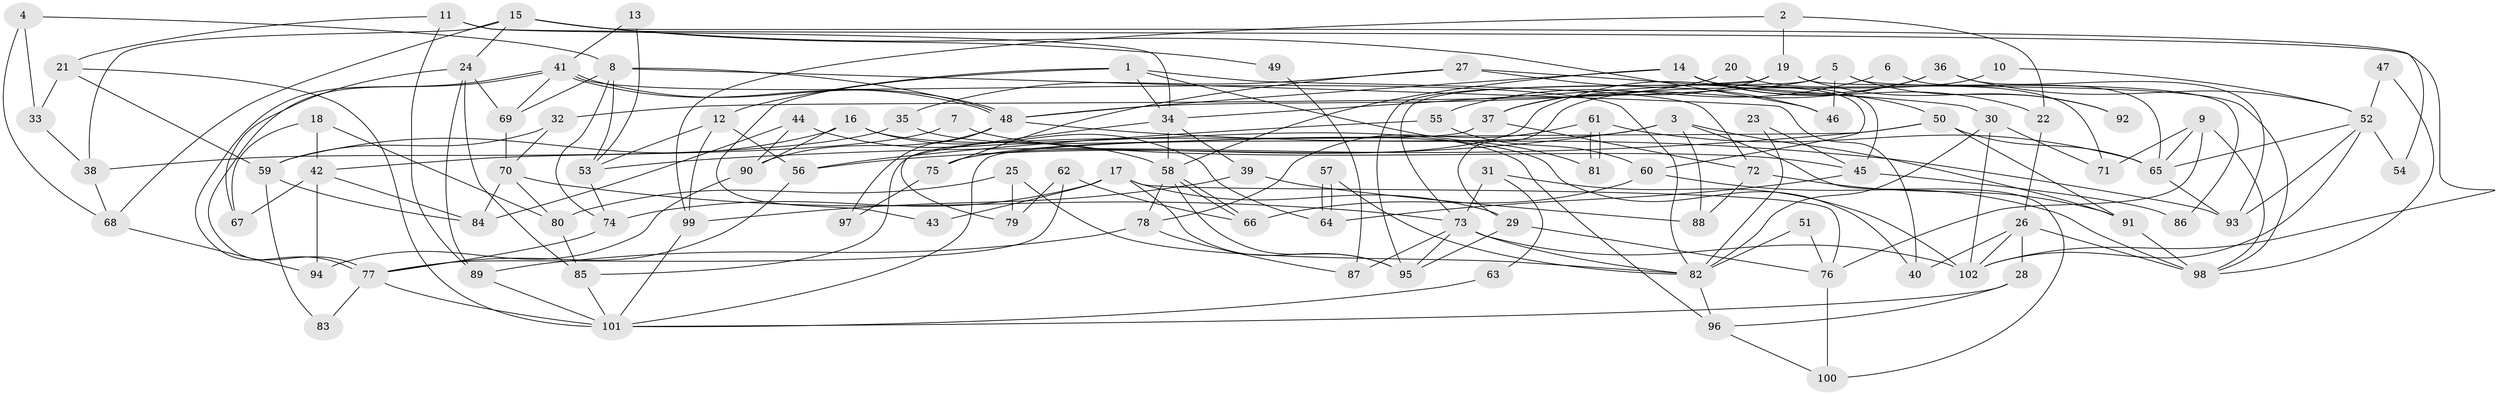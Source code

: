 // Generated by graph-tools (version 1.1) at 2025/14/03/09/25 04:14:58]
// undirected, 102 vertices, 204 edges
graph export_dot {
graph [start="1"]
  node [color=gray90,style=filled];
  1;
  2;
  3;
  4;
  5;
  6;
  7;
  8;
  9;
  10;
  11;
  12;
  13;
  14;
  15;
  16;
  17;
  18;
  19;
  20;
  21;
  22;
  23;
  24;
  25;
  26;
  27;
  28;
  29;
  30;
  31;
  32;
  33;
  34;
  35;
  36;
  37;
  38;
  39;
  40;
  41;
  42;
  43;
  44;
  45;
  46;
  47;
  48;
  49;
  50;
  51;
  52;
  53;
  54;
  55;
  56;
  57;
  58;
  59;
  60;
  61;
  62;
  63;
  64;
  65;
  66;
  67;
  68;
  69;
  70;
  71;
  72;
  73;
  74;
  75;
  76;
  77;
  78;
  79;
  80;
  81;
  82;
  83;
  84;
  85;
  86;
  87;
  88;
  89;
  90;
  91;
  92;
  93;
  94;
  95;
  96;
  97;
  98;
  99;
  100;
  101;
  102;
  1 -- 34;
  1 -- 12;
  1 -- 43;
  1 -- 72;
  1 -- 81;
  2 -- 19;
  2 -- 99;
  2 -- 22;
  3 -- 100;
  3 -- 91;
  3 -- 56;
  3 -- 75;
  3 -- 88;
  4 -- 33;
  4 -- 8;
  4 -- 68;
  5 -- 46;
  5 -- 98;
  5 -- 32;
  5 -- 73;
  5 -- 92;
  6 -- 65;
  6 -- 55;
  7 -- 45;
  7 -- 42;
  8 -- 48;
  8 -- 53;
  8 -- 40;
  8 -- 69;
  8 -- 74;
  9 -- 65;
  9 -- 98;
  9 -- 71;
  9 -- 76;
  10 -- 52;
  10 -- 29;
  11 -- 34;
  11 -- 102;
  11 -- 21;
  11 -- 89;
  12 -- 53;
  12 -- 56;
  12 -- 99;
  13 -- 53;
  13 -- 41;
  14 -- 48;
  14 -- 50;
  14 -- 22;
  14 -- 45;
  14 -- 58;
  14 -- 60;
  15 -- 24;
  15 -- 68;
  15 -- 38;
  15 -- 46;
  15 -- 49;
  15 -- 54;
  16 -- 59;
  16 -- 90;
  16 -- 64;
  16 -- 96;
  17 -- 74;
  17 -- 76;
  17 -- 29;
  17 -- 43;
  17 -- 95;
  18 -- 80;
  18 -- 67;
  18 -- 42;
  19 -- 95;
  19 -- 34;
  19 -- 37;
  19 -- 86;
  19 -- 92;
  20 -- 48;
  20 -- 71;
  21 -- 59;
  21 -- 33;
  21 -- 101;
  22 -- 26;
  23 -- 82;
  23 -- 45;
  24 -- 89;
  24 -- 69;
  24 -- 67;
  24 -- 85;
  25 -- 82;
  25 -- 79;
  25 -- 80;
  26 -- 28;
  26 -- 40;
  26 -- 98;
  26 -- 102;
  27 -- 75;
  27 -- 30;
  27 -- 35;
  27 -- 46;
  28 -- 101;
  28 -- 96;
  29 -- 95;
  29 -- 76;
  30 -- 82;
  30 -- 102;
  30 -- 71;
  31 -- 73;
  31 -- 102;
  31 -- 63;
  32 -- 70;
  32 -- 59;
  33 -- 38;
  34 -- 39;
  34 -- 58;
  34 -- 79;
  35 -- 40;
  35 -- 38;
  36 -- 37;
  36 -- 93;
  36 -- 52;
  36 -- 75;
  37 -- 85;
  37 -- 72;
  38 -- 68;
  39 -- 99;
  39 -- 88;
  41 -- 48;
  41 -- 48;
  41 -- 77;
  41 -- 77;
  41 -- 69;
  41 -- 82;
  42 -- 84;
  42 -- 67;
  42 -- 94;
  44 -- 58;
  44 -- 90;
  44 -- 84;
  45 -- 64;
  45 -- 86;
  47 -- 52;
  47 -- 98;
  48 -- 93;
  48 -- 90;
  48 -- 97;
  49 -- 87;
  50 -- 65;
  50 -- 101;
  50 -- 53;
  50 -- 91;
  51 -- 82;
  51 -- 76;
  52 -- 102;
  52 -- 54;
  52 -- 65;
  52 -- 93;
  53 -- 74;
  55 -- 60;
  55 -- 56;
  56 -- 77;
  57 -- 64;
  57 -- 64;
  57 -- 82;
  58 -- 66;
  58 -- 66;
  58 -- 78;
  58 -- 95;
  59 -- 84;
  59 -- 83;
  60 -- 98;
  60 -- 66;
  61 -- 78;
  61 -- 81;
  61 -- 81;
  61 -- 65;
  62 -- 77;
  62 -- 66;
  62 -- 79;
  63 -- 101;
  65 -- 93;
  68 -- 94;
  69 -- 70;
  70 -- 73;
  70 -- 80;
  70 -- 84;
  72 -- 88;
  72 -- 91;
  73 -- 95;
  73 -- 82;
  73 -- 87;
  73 -- 102;
  74 -- 77;
  75 -- 97;
  76 -- 100;
  77 -- 101;
  77 -- 83;
  78 -- 89;
  78 -- 87;
  80 -- 85;
  82 -- 96;
  85 -- 101;
  89 -- 101;
  90 -- 94;
  91 -- 98;
  96 -- 100;
  99 -- 101;
}
